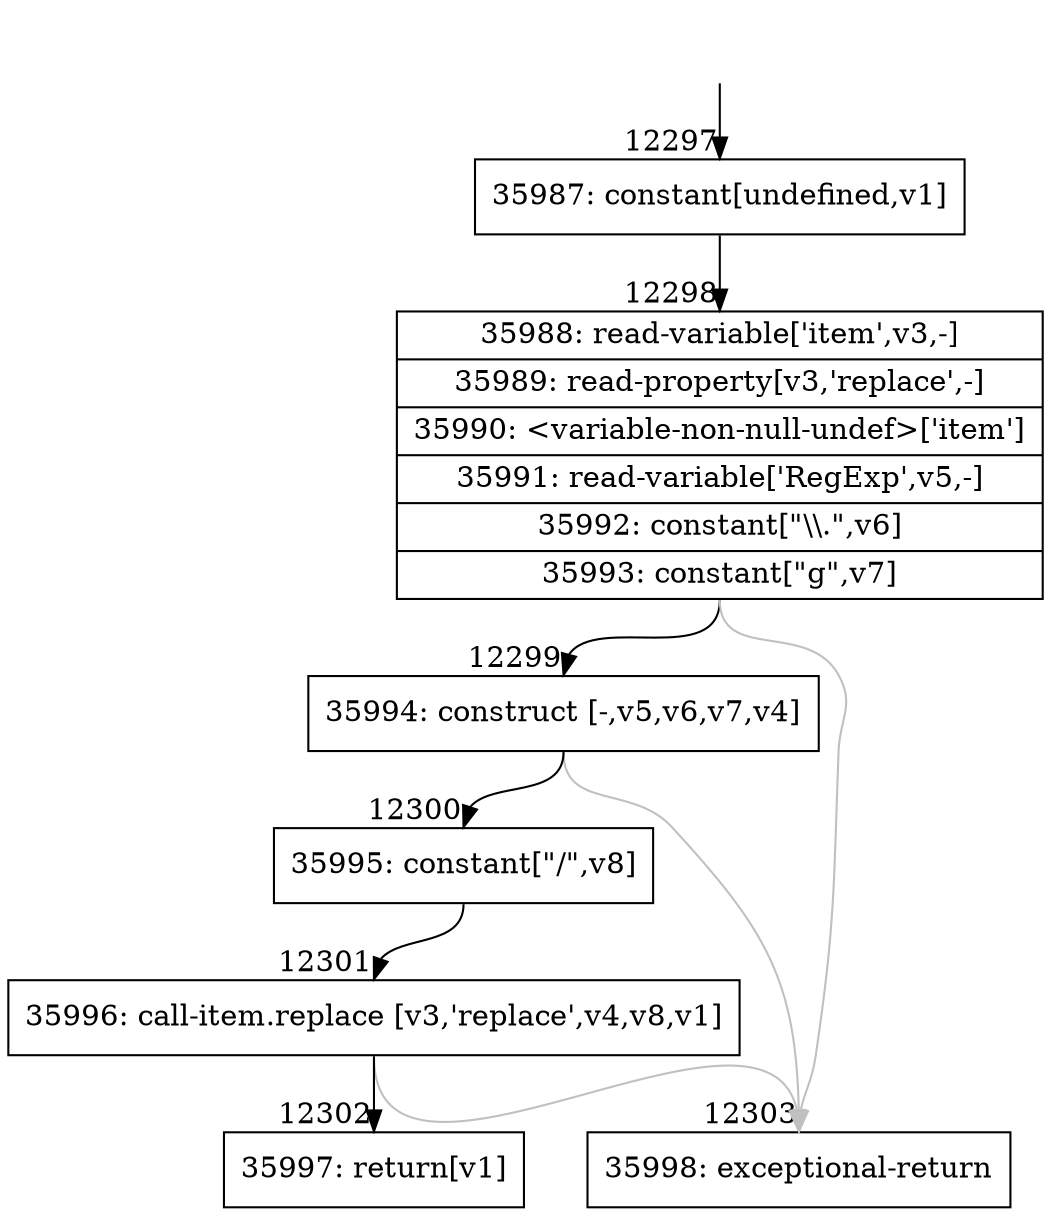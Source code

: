digraph {
rankdir="TD"
BB_entry910[shape=none,label=""];
BB_entry910 -> BB12297 [tailport=s, headport=n, headlabel="    12297"]
BB12297 [shape=record label="{35987: constant[undefined,v1]}" ] 
BB12297 -> BB12298 [tailport=s, headport=n, headlabel="      12298"]
BB12298 [shape=record label="{35988: read-variable['item',v3,-]|35989: read-property[v3,'replace',-]|35990: \<variable-non-null-undef\>['item']|35991: read-variable['RegExp',v5,-]|35992: constant[\"\\\\.\",v6]|35993: constant[\"g\",v7]}" ] 
BB12298 -> BB12299 [tailport=s, headport=n, headlabel="      12299"]
BB12298 -> BB12303 [tailport=s, headport=n, color=gray, headlabel="      12303"]
BB12299 [shape=record label="{35994: construct [-,v5,v6,v7,v4]}" ] 
BB12299 -> BB12300 [tailport=s, headport=n, headlabel="      12300"]
BB12299 -> BB12303 [tailport=s, headport=n, color=gray]
BB12300 [shape=record label="{35995: constant[\"/\",v8]}" ] 
BB12300 -> BB12301 [tailport=s, headport=n, headlabel="      12301"]
BB12301 [shape=record label="{35996: call-item.replace [v3,'replace',v4,v8,v1]}" ] 
BB12301 -> BB12302 [tailport=s, headport=n, headlabel="      12302"]
BB12301 -> BB12303 [tailport=s, headport=n, color=gray]
BB12302 [shape=record label="{35997: return[v1]}" ] 
BB12303 [shape=record label="{35998: exceptional-return}" ] 
//#$~ 17520
}
